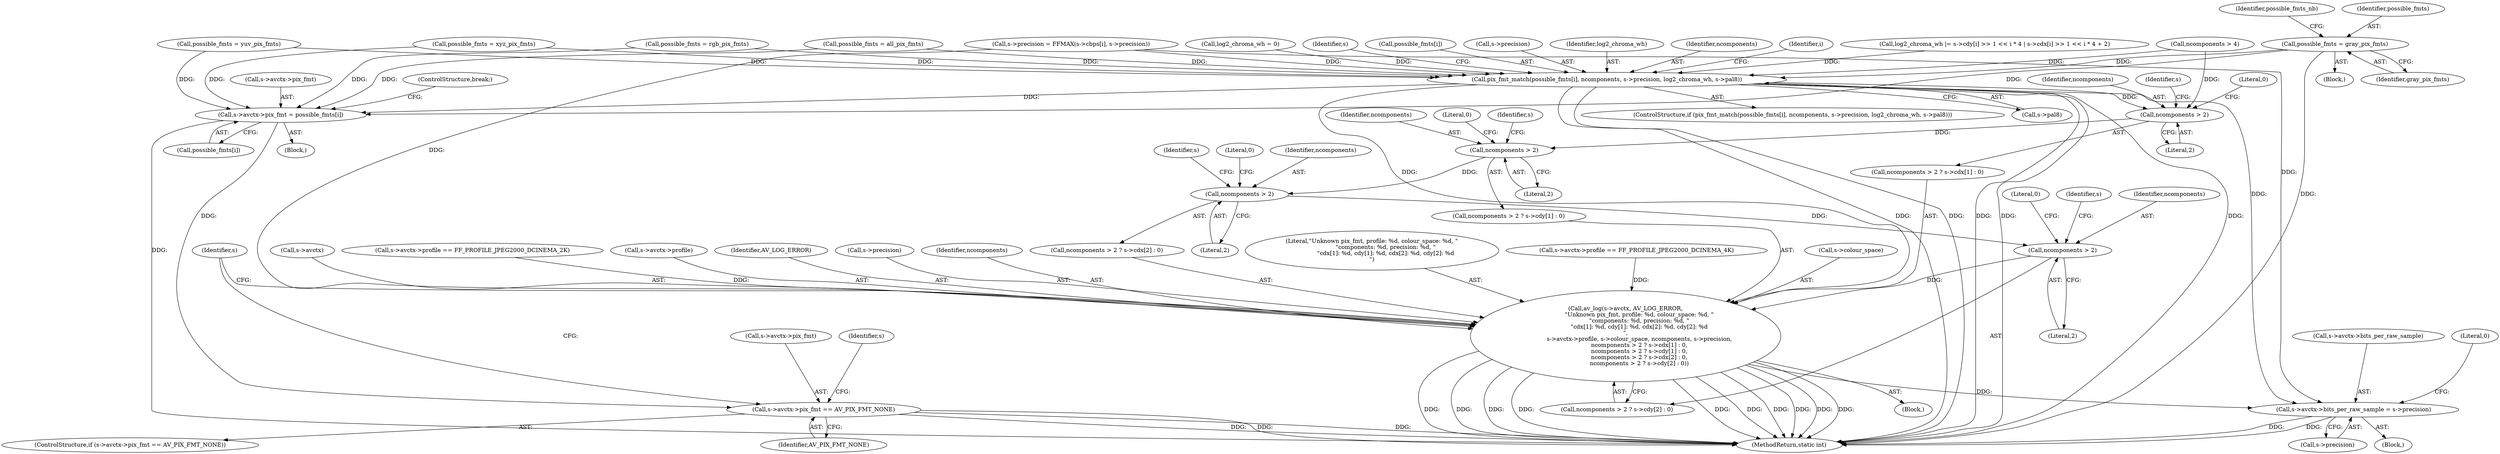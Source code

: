 digraph "0_FFmpeg_780669ef7c23c00836a24921fcc6b03be2b8ca4a@pointer" {
"1000708" [label="(Call,possible_fmts = gray_pix_fmts)"];
"1000745" [label="(Call,pix_fmt_match(possible_fmts[i], ncomponents, s->precision, log2_chroma_wh, s->pal8))"];
"1000758" [label="(Call,s->avctx->pix_fmt = possible_fmts[i])"];
"1000769" [label="(Call,s->avctx->pix_fmt == AV_PIX_FMT_NONE)"];
"1000777" [label="(Call,av_log(s->avctx, AV_LOG_ERROR,\n               \"Unknown pix_fmt, profile: %d, colour_space: %d, \"\n               \"components: %d, precision: %d, \"\n               \"cdx[1]: %d, cdy[1]: %d, cdx[2]: %d, cdy[2]: %d\n\",\n               s->avctx->profile, s->colour_space, ncomponents, s->precision,\n               ncomponents > 2 ? s->cdx[1] : 0,\n               ncomponents > 2 ? s->cdy[1] : 0,\n               ncomponents > 2 ? s->cdx[2] : 0,\n               ncomponents > 2 ? s->cdy[2] : 0))"];
"1000835" [label="(Call,s->avctx->bits_per_raw_sample = s->precision)"];
"1000796" [label="(Call,ncomponents > 2)"];
"1000806" [label="(Call,ncomponents > 2)"];
"1000816" [label="(Call,ncomponents > 2)"];
"1000826" [label="(Call,ncomponents > 2)"];
"1000726" [label="(Call,possible_fmts = all_pix_fmts)"];
"1000782" [label="(Literal,\"Unknown pix_fmt, profile: %d, colour_space: %d, \"\n               \"components: %d, precision: %d, \"\n               \"cdx[1]: %d, cdy[1]: %d, cdx[2]: %d, cdy[2]: %d\n\")"];
"1000767" [label="(ControlStructure,break;)"];
"1000712" [label="(Identifier,possible_fmts_nb)"];
"1000708" [label="(Call,possible_fmts = gray_pix_fmts)"];
"1000835" [label="(Call,s->avctx->bits_per_raw_sample = s->precision)"];
"1000779" [label="(Identifier,s)"];
"1000814" [label="(Literal,0)"];
"1000118" [label="(Call,log2_chroma_wh = 0)"];
"1000676" [label="(Call,s->avctx->profile == FF_PROFILE_JPEG2000_DCINEMA_4K)"];
"1000770" [label="(Call,s->avctx->pix_fmt)"];
"1000826" [label="(Call,ncomponents > 2)"];
"1000768" [label="(ControlStructure,if (s->avctx->pix_fmt == AV_PIX_FMT_NONE))"];
"1000699" [label="(Call,possible_fmts = rgb_pix_fmts)"];
"1000353" [label="(Call,s->precision = FFMAX(s->cbps[i], s->precision))"];
"1000759" [label="(Call,s->avctx->pix_fmt)"];
"1000788" [label="(Call,s->colour_space)"];
"1000831" [label="(Identifier,s)"];
"1000777" [label="(Call,av_log(s->avctx, AV_LOG_ERROR,\n               \"Unknown pix_fmt, profile: %d, colour_space: %d, \"\n               \"components: %d, precision: %d, \"\n               \"cdx[1]: %d, cdy[1]: %d, cdx[2]: %d, cdy[2]: %d\n\",\n               s->avctx->profile, s->colour_space, ncomponents, s->precision,\n               ncomponents > 2 ? s->cdx[1] : 0,\n               ncomponents > 2 ? s->cdy[1] : 0,\n               ncomponents > 2 ? s->cdx[2] : 0,\n               ncomponents > 2 ? s->cdy[2] : 0))"];
"1000778" [label="(Call,s->avctx)"];
"1000824" [label="(Literal,0)"];
"1000744" [label="(ControlStructure,if (pix_fmt_match(possible_fmts[i], ncomponents, s->precision, log2_chroma_wh, s->pal8)))"];
"1000804" [label="(Literal,0)"];
"1000754" [label="(Call,s->pal8)"];
"1000818" [label="(Literal,2)"];
"1000758" [label="(Call,s->avctx->pix_fmt = possible_fmts[i])"];
"1000669" [label="(Call,s->avctx->profile == FF_PROFILE_JPEG2000_DCINEMA_2K)"];
"1000745" [label="(Call,pix_fmt_match(possible_fmts[i], ncomponents, s->precision, log2_chroma_wh, s->pal8))"];
"1000783" [label="(Call,s->avctx->profile)"];
"1000836" [label="(Call,s->avctx->bits_per_raw_sample)"];
"1000761" [label="(Identifier,s)"];
"1000746" [label="(Call,possible_fmts[i])"];
"1000710" [label="(Identifier,gray_pix_fmts)"];
"1000838" [label="(Identifier,s)"];
"1000811" [label="(Identifier,s)"];
"1000764" [label="(Call,possible_fmts[i])"];
"1000795" [label="(Call,ncomponents > 2 ? s->cdx[1] : 0)"];
"1000845" [label="(Literal,0)"];
"1000114" [label="(Block,)"];
"1000750" [label="(Call,s->precision)"];
"1000769" [label="(Call,s->avctx->pix_fmt == AV_PIX_FMT_NONE)"];
"1000781" [label="(Identifier,AV_LOG_ERROR)"];
"1000805" [label="(Call,ncomponents > 2 ? s->cdy[1] : 0)"];
"1000807" [label="(Identifier,ncomponents)"];
"1000827" [label="(Identifier,ncomponents)"];
"1000709" [label="(Identifier,possible_fmts)"];
"1000697" [label="(Block,)"];
"1000796" [label="(Call,ncomponents > 2)"];
"1000753" [label="(Identifier,log2_chroma_wh)"];
"1000776" [label="(Block,)"];
"1000817" [label="(Identifier,ncomponents)"];
"1000749" [label="(Identifier,ncomponents)"];
"1000742" [label="(Identifier,i)"];
"1000464" [label="(Call,log2_chroma_wh |= s->cdy[i] >> 1 << i * 4 | s->cdx[i] >> 1 << i * 4 + 2)"];
"1000262" [label="(Call,ncomponents > 4)"];
"1000717" [label="(Call,possible_fmts = yuv_pix_fmts)"];
"1000846" [label="(MethodReturn,static int)"];
"1000797" [label="(Identifier,ncomponents)"];
"1000684" [label="(Call,possible_fmts = xyz_pix_fmts)"];
"1000816" [label="(Call,ncomponents > 2)"];
"1000775" [label="(Identifier,AV_PIX_FMT_NONE)"];
"1000828" [label="(Literal,2)"];
"1000834" [label="(Literal,0)"];
"1000798" [label="(Literal,2)"];
"1000841" [label="(Call,s->precision)"];
"1000825" [label="(Call,ncomponents > 2 ? s->cdy[2] : 0)"];
"1000821" [label="(Identifier,s)"];
"1000792" [label="(Call,s->precision)"];
"1000806" [label="(Call,ncomponents > 2)"];
"1000791" [label="(Identifier,ncomponents)"];
"1000757" [label="(Block,)"];
"1000801" [label="(Identifier,s)"];
"1000815" [label="(Call,ncomponents > 2 ? s->cdx[2] : 0)"];
"1000808" [label="(Literal,2)"];
"1000708" -> "1000697"  [label="AST: "];
"1000708" -> "1000710"  [label="CFG: "];
"1000709" -> "1000708"  [label="AST: "];
"1000710" -> "1000708"  [label="AST: "];
"1000712" -> "1000708"  [label="CFG: "];
"1000708" -> "1000846"  [label="DDG: "];
"1000708" -> "1000745"  [label="DDG: "];
"1000708" -> "1000758"  [label="DDG: "];
"1000745" -> "1000744"  [label="AST: "];
"1000745" -> "1000754"  [label="CFG: "];
"1000746" -> "1000745"  [label="AST: "];
"1000749" -> "1000745"  [label="AST: "];
"1000750" -> "1000745"  [label="AST: "];
"1000753" -> "1000745"  [label="AST: "];
"1000754" -> "1000745"  [label="AST: "];
"1000761" -> "1000745"  [label="CFG: "];
"1000742" -> "1000745"  [label="CFG: "];
"1000745" -> "1000846"  [label="DDG: "];
"1000745" -> "1000846"  [label="DDG: "];
"1000745" -> "1000846"  [label="DDG: "];
"1000745" -> "1000846"  [label="DDG: "];
"1000745" -> "1000846"  [label="DDG: "];
"1000699" -> "1000745"  [label="DDG: "];
"1000684" -> "1000745"  [label="DDG: "];
"1000726" -> "1000745"  [label="DDG: "];
"1000717" -> "1000745"  [label="DDG: "];
"1000262" -> "1000745"  [label="DDG: "];
"1000353" -> "1000745"  [label="DDG: "];
"1000464" -> "1000745"  [label="DDG: "];
"1000118" -> "1000745"  [label="DDG: "];
"1000745" -> "1000758"  [label="DDG: "];
"1000745" -> "1000777"  [label="DDG: "];
"1000745" -> "1000796"  [label="DDG: "];
"1000745" -> "1000835"  [label="DDG: "];
"1000758" -> "1000757"  [label="AST: "];
"1000758" -> "1000764"  [label="CFG: "];
"1000759" -> "1000758"  [label="AST: "];
"1000764" -> "1000758"  [label="AST: "];
"1000767" -> "1000758"  [label="CFG: "];
"1000758" -> "1000846"  [label="DDG: "];
"1000699" -> "1000758"  [label="DDG: "];
"1000684" -> "1000758"  [label="DDG: "];
"1000726" -> "1000758"  [label="DDG: "];
"1000717" -> "1000758"  [label="DDG: "];
"1000758" -> "1000769"  [label="DDG: "];
"1000769" -> "1000768"  [label="AST: "];
"1000769" -> "1000775"  [label="CFG: "];
"1000770" -> "1000769"  [label="AST: "];
"1000775" -> "1000769"  [label="AST: "];
"1000779" -> "1000769"  [label="CFG: "];
"1000838" -> "1000769"  [label="CFG: "];
"1000769" -> "1000846"  [label="DDG: "];
"1000769" -> "1000846"  [label="DDG: "];
"1000769" -> "1000846"  [label="DDG: "];
"1000777" -> "1000776"  [label="AST: "];
"1000777" -> "1000825"  [label="CFG: "];
"1000778" -> "1000777"  [label="AST: "];
"1000781" -> "1000777"  [label="AST: "];
"1000782" -> "1000777"  [label="AST: "];
"1000783" -> "1000777"  [label="AST: "];
"1000788" -> "1000777"  [label="AST: "];
"1000791" -> "1000777"  [label="AST: "];
"1000792" -> "1000777"  [label="AST: "];
"1000795" -> "1000777"  [label="AST: "];
"1000805" -> "1000777"  [label="AST: "];
"1000815" -> "1000777"  [label="AST: "];
"1000825" -> "1000777"  [label="AST: "];
"1000838" -> "1000777"  [label="CFG: "];
"1000777" -> "1000846"  [label="DDG: "];
"1000777" -> "1000846"  [label="DDG: "];
"1000777" -> "1000846"  [label="DDG: "];
"1000777" -> "1000846"  [label="DDG: "];
"1000777" -> "1000846"  [label="DDG: "];
"1000777" -> "1000846"  [label="DDG: "];
"1000777" -> "1000846"  [label="DDG: "];
"1000777" -> "1000846"  [label="DDG: "];
"1000777" -> "1000846"  [label="DDG: "];
"1000777" -> "1000846"  [label="DDG: "];
"1000676" -> "1000777"  [label="DDG: "];
"1000669" -> "1000777"  [label="DDG: "];
"1000826" -> "1000777"  [label="DDG: "];
"1000353" -> "1000777"  [label="DDG: "];
"1000777" -> "1000835"  [label="DDG: "];
"1000835" -> "1000114"  [label="AST: "];
"1000835" -> "1000841"  [label="CFG: "];
"1000836" -> "1000835"  [label="AST: "];
"1000841" -> "1000835"  [label="AST: "];
"1000845" -> "1000835"  [label="CFG: "];
"1000835" -> "1000846"  [label="DDG: "];
"1000835" -> "1000846"  [label="DDG: "];
"1000353" -> "1000835"  [label="DDG: "];
"1000796" -> "1000795"  [label="AST: "];
"1000796" -> "1000798"  [label="CFG: "];
"1000797" -> "1000796"  [label="AST: "];
"1000798" -> "1000796"  [label="AST: "];
"1000801" -> "1000796"  [label="CFG: "];
"1000804" -> "1000796"  [label="CFG: "];
"1000262" -> "1000796"  [label="DDG: "];
"1000796" -> "1000806"  [label="DDG: "];
"1000806" -> "1000805"  [label="AST: "];
"1000806" -> "1000808"  [label="CFG: "];
"1000807" -> "1000806"  [label="AST: "];
"1000808" -> "1000806"  [label="AST: "];
"1000811" -> "1000806"  [label="CFG: "];
"1000814" -> "1000806"  [label="CFG: "];
"1000806" -> "1000816"  [label="DDG: "];
"1000816" -> "1000815"  [label="AST: "];
"1000816" -> "1000818"  [label="CFG: "];
"1000817" -> "1000816"  [label="AST: "];
"1000818" -> "1000816"  [label="AST: "];
"1000821" -> "1000816"  [label="CFG: "];
"1000824" -> "1000816"  [label="CFG: "];
"1000816" -> "1000826"  [label="DDG: "];
"1000826" -> "1000825"  [label="AST: "];
"1000826" -> "1000828"  [label="CFG: "];
"1000827" -> "1000826"  [label="AST: "];
"1000828" -> "1000826"  [label="AST: "];
"1000831" -> "1000826"  [label="CFG: "];
"1000834" -> "1000826"  [label="CFG: "];
}
